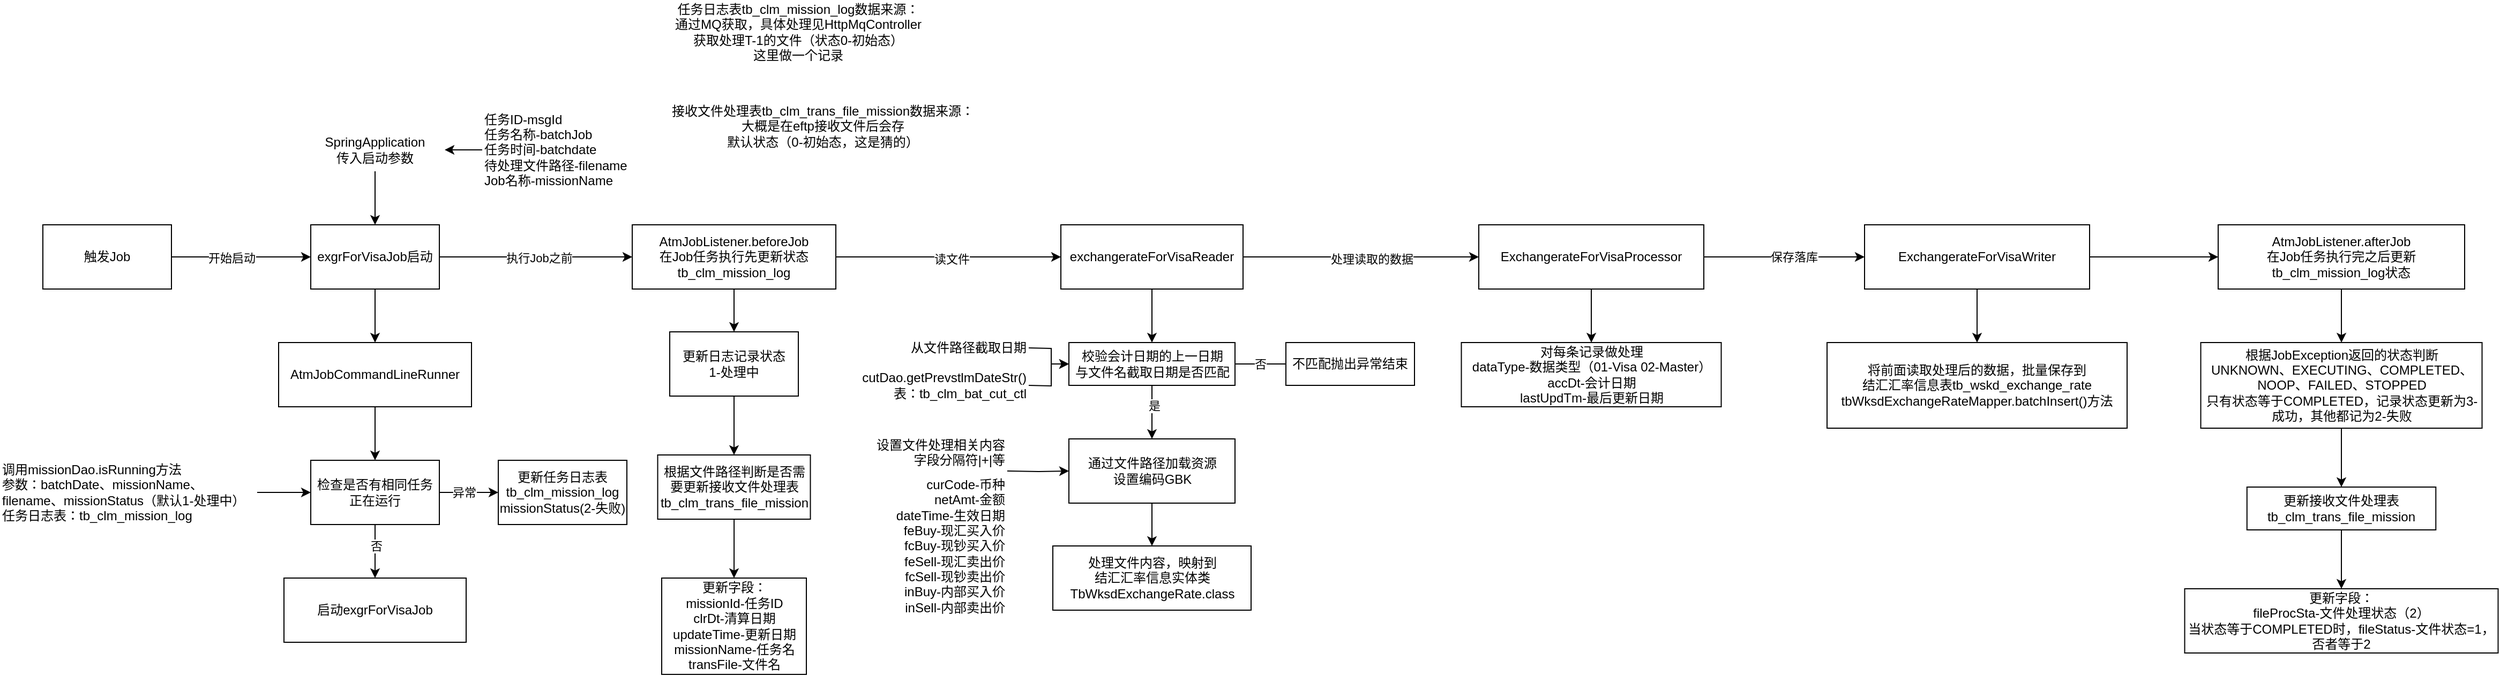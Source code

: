 <mxfile version="26.2.13">
  <diagram name="第 1 页" id="EmrIsgRgGEjLNtUeb551">
    <mxGraphModel dx="863" dy="847" grid="1" gridSize="10" guides="1" tooltips="1" connect="1" arrows="1" fold="1" page="0" pageScale="1" pageWidth="827" pageHeight="1169" math="0" shadow="0">
      <root>
        <mxCell id="0" />
        <mxCell id="1" parent="0" />
        <mxCell id="cmtDE38XpHpKNTGG6hUc-11" value="" style="edgeStyle=orthogonalEdgeStyle;rounded=0;orthogonalLoop=1;jettySize=auto;html=1;" edge="1" parent="1" source="cmtDE38XpHpKNTGG6hUc-1" target="cmtDE38XpHpKNTGG6hUc-10">
          <mxGeometry relative="1" as="geometry" />
        </mxCell>
        <mxCell id="cmtDE38XpHpKNTGG6hUc-1" value="exgrForVisaJob启动" style="rounded=0;whiteSpace=wrap;html=1;" vertex="1" parent="1">
          <mxGeometry x="340" y="40" width="120" height="60" as="geometry" />
        </mxCell>
        <mxCell id="cmtDE38XpHpKNTGG6hUc-8" value="" style="edgeStyle=orthogonalEdgeStyle;rounded=0;orthogonalLoop=1;jettySize=auto;html=1;" edge="1" parent="1" source="cmtDE38XpHpKNTGG6hUc-4" target="cmtDE38XpHpKNTGG6hUc-1">
          <mxGeometry relative="1" as="geometry" />
        </mxCell>
        <mxCell id="cmtDE38XpHpKNTGG6hUc-4" value="SpringApplication&lt;div&gt;传入启动参数&lt;/div&gt;" style="text;html=1;align=center;verticalAlign=middle;whiteSpace=wrap;rounded=0;" vertex="1" parent="1">
          <mxGeometry x="335" y="-50" width="130" height="40" as="geometry" />
        </mxCell>
        <mxCell id="cmtDE38XpHpKNTGG6hUc-7" value="" style="edgeStyle=orthogonalEdgeStyle;rounded=0;orthogonalLoop=1;jettySize=auto;html=1;" edge="1" parent="1" source="cmtDE38XpHpKNTGG6hUc-5" target="cmtDE38XpHpKNTGG6hUc-4">
          <mxGeometry relative="1" as="geometry" />
        </mxCell>
        <mxCell id="cmtDE38XpHpKNTGG6hUc-5" value="任务ID-msgId&lt;br&gt;&lt;div&gt;任务名称-batchJob&lt;/div&gt;&lt;div&gt;任务时间-batchdate&lt;/div&gt;&lt;div&gt;待处理文件路径-filename&lt;/div&gt;&lt;div style=&quot;&quot;&gt;Job名称-missionName&lt;/div&gt;" style="text;html=1;align=left;verticalAlign=middle;whiteSpace=wrap;rounded=0;" vertex="1" parent="1">
          <mxGeometry x="500" y="-70" width="150" height="80" as="geometry" />
        </mxCell>
        <mxCell id="cmtDE38XpHpKNTGG6hUc-15" value="" style="edgeStyle=orthogonalEdgeStyle;rounded=0;orthogonalLoop=1;jettySize=auto;html=1;" edge="1" parent="1" source="cmtDE38XpHpKNTGG6hUc-10" target="cmtDE38XpHpKNTGG6hUc-12">
          <mxGeometry relative="1" as="geometry" />
        </mxCell>
        <mxCell id="cmtDE38XpHpKNTGG6hUc-10" value="AtmJobCommandLineRunner" style="rounded=0;whiteSpace=wrap;html=1;" vertex="1" parent="1">
          <mxGeometry x="310" y="150" width="180" height="60" as="geometry" />
        </mxCell>
        <mxCell id="cmtDE38XpHpKNTGG6hUc-14" value="" style="edgeStyle=orthogonalEdgeStyle;rounded=0;orthogonalLoop=1;jettySize=auto;html=1;" edge="1" parent="1" source="cmtDE38XpHpKNTGG6hUc-12" target="cmtDE38XpHpKNTGG6hUc-13">
          <mxGeometry relative="1" as="geometry" />
        </mxCell>
        <mxCell id="cmtDE38XpHpKNTGG6hUc-19" value="否" style="edgeLabel;html=1;align=center;verticalAlign=middle;resizable=0;points=[];" vertex="1" connectable="0" parent="cmtDE38XpHpKNTGG6hUc-14">
          <mxGeometry x="-0.202" y="1" relative="1" as="geometry">
            <mxPoint as="offset" />
          </mxGeometry>
        </mxCell>
        <mxCell id="cmtDE38XpHpKNTGG6hUc-57" value="" style="edgeStyle=orthogonalEdgeStyle;rounded=0;orthogonalLoop=1;jettySize=auto;html=1;" edge="1" parent="1" source="cmtDE38XpHpKNTGG6hUc-12" target="cmtDE38XpHpKNTGG6hUc-56">
          <mxGeometry relative="1" as="geometry" />
        </mxCell>
        <mxCell id="cmtDE38XpHpKNTGG6hUc-58" value="异常" style="edgeLabel;html=1;align=center;verticalAlign=middle;resizable=0;points=[];" vertex="1" connectable="0" parent="cmtDE38XpHpKNTGG6hUc-57">
          <mxGeometry x="-0.164" relative="1" as="geometry">
            <mxPoint as="offset" />
          </mxGeometry>
        </mxCell>
        <mxCell id="cmtDE38XpHpKNTGG6hUc-12" value="检查是否有相同任务正在运行" style="rounded=0;whiteSpace=wrap;html=1;" vertex="1" parent="1">
          <mxGeometry x="340" y="260" width="120" height="60" as="geometry" />
        </mxCell>
        <mxCell id="cmtDE38XpHpKNTGG6hUc-13" value="启动exgrForVisaJob" style="whiteSpace=wrap;html=1;rounded=0;" vertex="1" parent="1">
          <mxGeometry x="315" y="370" width="170" height="60" as="geometry" />
        </mxCell>
        <mxCell id="cmtDE38XpHpKNTGG6hUc-17" value="" style="edgeStyle=orthogonalEdgeStyle;rounded=0;orthogonalLoop=1;jettySize=auto;html=1;" edge="1" parent="1" source="cmtDE38XpHpKNTGG6hUc-16" target="cmtDE38XpHpKNTGG6hUc-12">
          <mxGeometry relative="1" as="geometry" />
        </mxCell>
        <mxCell id="cmtDE38XpHpKNTGG6hUc-16" value="调用missionDao.isRunning方法&lt;div&gt;参数：batchDate、missionName、filename、&lt;span style=&quot;background-color: transparent; color: light-dark(rgb(0, 0, 0), rgb(255, 255, 255));&quot;&gt;missionStatus（默认1-处理中）&lt;/span&gt;&lt;/div&gt;&lt;div&gt;&lt;span style=&quot;background-color: transparent; color: light-dark(rgb(0, 0, 0), rgb(255, 255, 255));&quot;&gt;任务日志表：tb_clm_mission_log&lt;/span&gt;&lt;/div&gt;" style="text;html=1;align=left;verticalAlign=middle;whiteSpace=wrap;rounded=0;" vertex="1" parent="1">
          <mxGeometry x="50" y="255" width="240" height="70" as="geometry" />
        </mxCell>
        <mxCell id="cmtDE38XpHpKNTGG6hUc-22" value="" style="edgeStyle=orthogonalEdgeStyle;rounded=0;orthogonalLoop=1;jettySize=auto;html=1;" edge="1" parent="1" source="cmtDE38XpHpKNTGG6hUc-20" target="cmtDE38XpHpKNTGG6hUc-21">
          <mxGeometry relative="1" as="geometry" />
        </mxCell>
        <mxCell id="cmtDE38XpHpKNTGG6hUc-20" value="exchangerateForVisaReader" style="rounded=0;whiteSpace=wrap;html=1;" vertex="1" parent="1">
          <mxGeometry x="1040" y="40" width="170" height="60" as="geometry" />
        </mxCell>
        <mxCell id="cmtDE38XpHpKNTGG6hUc-30" value="" style="edgeStyle=orthogonalEdgeStyle;rounded=0;orthogonalLoop=1;jettySize=auto;html=1;" edge="1" parent="1" source="cmtDE38XpHpKNTGG6hUc-21">
          <mxGeometry relative="1" as="geometry">
            <mxPoint x="1260" y="170.0" as="targetPoint" />
          </mxGeometry>
        </mxCell>
        <mxCell id="cmtDE38XpHpKNTGG6hUc-31" value="否" style="edgeLabel;html=1;align=center;verticalAlign=middle;resizable=0;points=[];" vertex="1" connectable="0" parent="cmtDE38XpHpKNTGG6hUc-30">
          <mxGeometry x="-0.195" relative="1" as="geometry">
            <mxPoint as="offset" />
          </mxGeometry>
        </mxCell>
        <mxCell id="cmtDE38XpHpKNTGG6hUc-34" value="" style="edgeStyle=orthogonalEdgeStyle;rounded=0;orthogonalLoop=1;jettySize=auto;html=1;" edge="1" parent="1" source="cmtDE38XpHpKNTGG6hUc-21" target="cmtDE38XpHpKNTGG6hUc-33">
          <mxGeometry relative="1" as="geometry" />
        </mxCell>
        <mxCell id="cmtDE38XpHpKNTGG6hUc-35" value="是" style="edgeLabel;html=1;align=center;verticalAlign=middle;resizable=0;points=[];" vertex="1" connectable="0" parent="cmtDE38XpHpKNTGG6hUc-34">
          <mxGeometry x="-0.233" y="2" relative="1" as="geometry">
            <mxPoint as="offset" />
          </mxGeometry>
        </mxCell>
        <mxCell id="cmtDE38XpHpKNTGG6hUc-21" value="校验会计日期的上一日期&lt;div&gt;与文件名截取日期是否匹配&lt;/div&gt;" style="rounded=0;whiteSpace=wrap;html=1;" vertex="1" parent="1">
          <mxGeometry x="1047.5" y="150" width="155" height="40" as="geometry" />
        </mxCell>
        <mxCell id="cmtDE38XpHpKNTGG6hUc-32" value="" style="edgeStyle=orthogonalEdgeStyle;rounded=0;orthogonalLoop=1;jettySize=auto;html=1;" edge="1" parent="1" target="cmtDE38XpHpKNTGG6hUc-21">
          <mxGeometry relative="1" as="geometry">
            <mxPoint x="1010" y="155.0" as="sourcePoint" />
          </mxGeometry>
        </mxCell>
        <mxCell id="cmtDE38XpHpKNTGG6hUc-23" value="从文件路径截取日期" style="text;html=1;align=right;verticalAlign=middle;whiteSpace=wrap;rounded=0;" vertex="1" parent="1">
          <mxGeometry x="890" y="140" width="120" height="30" as="geometry" />
        </mxCell>
        <mxCell id="cmtDE38XpHpKNTGG6hUc-28" value="" style="edgeStyle=orthogonalEdgeStyle;rounded=0;orthogonalLoop=1;jettySize=auto;html=1;" edge="1" parent="1" target="cmtDE38XpHpKNTGG6hUc-21">
          <mxGeometry relative="1" as="geometry">
            <mxPoint x="1010" y="190.0" as="sourcePoint" />
          </mxGeometry>
        </mxCell>
        <mxCell id="cmtDE38XpHpKNTGG6hUc-26" value="cutDao.getPrevstlmDateStr()&lt;div&gt;表：tb_clm_bat_cut_ctl&lt;/div&gt;" style="text;html=1;align=right;verticalAlign=middle;whiteSpace=wrap;rounded=0;" vertex="1" parent="1">
          <mxGeometry x="830" y="170" width="180" height="40" as="geometry" />
        </mxCell>
        <mxCell id="cmtDE38XpHpKNTGG6hUc-29" value="不匹配抛出异常结束" style="rounded=0;whiteSpace=wrap;html=1;" vertex="1" parent="1">
          <mxGeometry x="1250" y="150" width="120" height="40" as="geometry" />
        </mxCell>
        <mxCell id="cmtDE38XpHpKNTGG6hUc-49" value="" style="edgeStyle=orthogonalEdgeStyle;rounded=0;orthogonalLoop=1;jettySize=auto;html=1;" edge="1" parent="1" source="cmtDE38XpHpKNTGG6hUc-33" target="cmtDE38XpHpKNTGG6hUc-48">
          <mxGeometry relative="1" as="geometry" />
        </mxCell>
        <mxCell id="cmtDE38XpHpKNTGG6hUc-33" value="通过文件路径加载资源&lt;div&gt;设置编码GBK&lt;/div&gt;" style="whiteSpace=wrap;html=1;rounded=0;" vertex="1" parent="1">
          <mxGeometry x="1047.5" y="240" width="155" height="60" as="geometry" />
        </mxCell>
        <mxCell id="cmtDE38XpHpKNTGG6hUc-50" value="" style="edgeStyle=orthogonalEdgeStyle;rounded=0;orthogonalLoop=1;jettySize=auto;html=1;" edge="1" parent="1" target="cmtDE38XpHpKNTGG6hUc-33">
          <mxGeometry relative="1" as="geometry">
            <mxPoint x="990" y="270" as="sourcePoint" />
          </mxGeometry>
        </mxCell>
        <mxCell id="cmtDE38XpHpKNTGG6hUc-41" value="设置文件处理相关内容&lt;div&gt;字段分隔符|+|等&lt;/div&gt;&lt;div&gt;&lt;br&gt;&lt;/div&gt;" style="text;html=1;align=right;verticalAlign=middle;whiteSpace=wrap;rounded=0;" vertex="1" parent="1">
          <mxGeometry x="740" y="240" width="250" height="39.38" as="geometry" />
        </mxCell>
        <mxCell id="cmtDE38XpHpKNTGG6hUc-48" value="处理文件内容，映射到&lt;div&gt;结汇汇率信息实体类&lt;/div&gt;&lt;div&gt;TbWksdExchangeRate.class&lt;/div&gt;" style="rounded=0;whiteSpace=wrap;html=1;" vertex="1" parent="1">
          <mxGeometry x="1032.5" y="340" width="185" height="60" as="geometry" />
        </mxCell>
        <mxCell id="cmtDE38XpHpKNTGG6hUc-52" value="curCode-币种&lt;div&gt;netAmt-金额&lt;/div&gt;&lt;div&gt;dateTime-生效日期&lt;/div&gt;&lt;div&gt;feBuy-现汇买入价&lt;/div&gt;&lt;div&gt;fcBuy-现钞买入价&lt;/div&gt;&lt;div&gt;feSell-现汇卖出价&lt;/div&gt;&lt;div&gt;fcSell-现钞卖出价&lt;/div&gt;&lt;div&gt;inBuy-内部买入价&lt;/div&gt;&lt;div&gt;inSell-内部卖出价&lt;/div&gt;" style="text;html=1;align=right;verticalAlign=middle;whiteSpace=wrap;rounded=0;" vertex="1" parent="1">
          <mxGeometry x="840" y="270" width="150" height="140" as="geometry" />
        </mxCell>
        <mxCell id="cmtDE38XpHpKNTGG6hUc-55" value="" style="edgeStyle=orthogonalEdgeStyle;rounded=0;orthogonalLoop=1;jettySize=auto;html=1;" edge="1" parent="1" source="cmtDE38XpHpKNTGG6hUc-53" target="cmtDE38XpHpKNTGG6hUc-54">
          <mxGeometry relative="1" as="geometry" />
        </mxCell>
        <mxCell id="cmtDE38XpHpKNTGG6hUc-53" value="ExchangerateForVisaProcessor" style="rounded=0;whiteSpace=wrap;html=1;" vertex="1" parent="1">
          <mxGeometry x="1430" y="40" width="210" height="60" as="geometry" />
        </mxCell>
        <mxCell id="cmtDE38XpHpKNTGG6hUc-54" value="对每条记录做处理&lt;div&gt;dataType-数据类型（01-Visa 02-Master）&lt;/div&gt;&lt;div&gt;accDt-会计日期&lt;/div&gt;&lt;div&gt;lastUpdTm-最后更新日期&lt;/div&gt;" style="whiteSpace=wrap;html=1;rounded=0;" vertex="1" parent="1">
          <mxGeometry x="1413.75" y="150" width="242.5" height="60" as="geometry" />
        </mxCell>
        <mxCell id="cmtDE38XpHpKNTGG6hUc-56" value="更新任务日志表&lt;span style=&quot;text-align: left;&quot;&gt;tb_clm_mission_log&lt;/span&gt;&lt;div&gt;&lt;span style=&quot;text-align: left;&quot;&gt;missionStatus(2-失败)&lt;/span&gt;&lt;/div&gt;" style="rounded=0;whiteSpace=wrap;html=1;" vertex="1" parent="1">
          <mxGeometry x="515" y="260" width="120" height="60" as="geometry" />
        </mxCell>
        <mxCell id="cmtDE38XpHpKNTGG6hUc-62" value="" style="edgeStyle=orthogonalEdgeStyle;rounded=0;orthogonalLoop=1;jettySize=auto;html=1;" edge="1" parent="1" source="cmtDE38XpHpKNTGG6hUc-59" target="cmtDE38XpHpKNTGG6hUc-61">
          <mxGeometry relative="1" as="geometry" />
        </mxCell>
        <mxCell id="cmtDE38XpHpKNTGG6hUc-59" value="AtmJobListener.beforeJob&lt;div&gt;在Job任务执行先更新状态&lt;/div&gt;&lt;div&gt;tb_clm_mission_log&lt;/div&gt;" style="rounded=0;whiteSpace=wrap;html=1;" vertex="1" parent="1">
          <mxGeometry x="640" y="40" width="190" height="60" as="geometry" />
        </mxCell>
        <mxCell id="cmtDE38XpHpKNTGG6hUc-60" value="任务日志表tb_clm_mission_log数据来源：&lt;div&gt;通过MQ获取，具体处理见HttpMqController&lt;/div&gt;&lt;div&gt;获取处理T-1的文件（状态0-初始态）&lt;/div&gt;&lt;div&gt;这里做一个记录&lt;/div&gt;" style="text;html=1;align=center;verticalAlign=middle;whiteSpace=wrap;rounded=0;" vertex="1" parent="1">
          <mxGeometry x="600" y="-170" width="390" height="60" as="geometry" />
        </mxCell>
        <mxCell id="cmtDE38XpHpKNTGG6hUc-65" value="" style="edgeStyle=orthogonalEdgeStyle;rounded=0;orthogonalLoop=1;jettySize=auto;html=1;entryX=0.5;entryY=0;entryDx=0;entryDy=0;" edge="1" parent="1" source="cmtDE38XpHpKNTGG6hUc-61" target="cmtDE38XpHpKNTGG6hUc-64">
          <mxGeometry relative="1" as="geometry" />
        </mxCell>
        <mxCell id="cmtDE38XpHpKNTGG6hUc-61" value="更新日志记录状态&lt;div&gt;1-处理中&lt;/div&gt;" style="whiteSpace=wrap;html=1;rounded=0;" vertex="1" parent="1">
          <mxGeometry x="675" y="140" width="120" height="60" as="geometry" />
        </mxCell>
        <mxCell id="cmtDE38XpHpKNTGG6hUc-68" value="" style="edgeStyle=orthogonalEdgeStyle;rounded=0;orthogonalLoop=1;jettySize=auto;html=1;" edge="1" parent="1" source="cmtDE38XpHpKNTGG6hUc-64" target="cmtDE38XpHpKNTGG6hUc-67">
          <mxGeometry relative="1" as="geometry" />
        </mxCell>
        <mxCell id="cmtDE38XpHpKNTGG6hUc-64" value="根据文件路径判断是否需要更新接收文件处理表&lt;div&gt;tb_clm_trans_file_mission&lt;/div&gt;" style="rounded=0;whiteSpace=wrap;html=1;" vertex="1" parent="1">
          <mxGeometry x="663.75" y="255" width="142.5" height="60" as="geometry" />
        </mxCell>
        <mxCell id="cmtDE38XpHpKNTGG6hUc-67" value="更新字段：&lt;div&gt;missionId-任务ID&lt;/div&gt;&lt;div&gt;clrDt-清算日期&lt;/div&gt;&lt;div&gt;updateTime-更新日期&lt;/div&gt;&lt;div&gt;missionName-任务名&lt;/div&gt;&lt;div&gt;transFile-文件名&lt;/div&gt;" style="whiteSpace=wrap;html=1;rounded=0;" vertex="1" parent="1">
          <mxGeometry x="667.5" y="370" width="135" height="90" as="geometry" />
        </mxCell>
        <mxCell id="cmtDE38XpHpKNTGG6hUc-70" value="接收文件处理表&lt;span style=&quot;background-color: transparent; color: light-dark(rgb(0, 0, 0), rgb(255, 255, 255));&quot;&gt;tb_clm_trans_file_mission数据来源：&lt;/span&gt;&lt;div&gt;大概是在eftp接收文件后会存&lt;/div&gt;&lt;div&gt;默认状态（0-初始态，这是猜的）&lt;/div&gt;&lt;div&gt;&lt;br&gt;&lt;/div&gt;" style="text;html=1;align=center;verticalAlign=middle;whiteSpace=wrap;rounded=0;" vertex="1" parent="1">
          <mxGeometry x="667.5" y="-60" width="300" height="30" as="geometry" />
        </mxCell>
        <mxCell id="cmtDE38XpHpKNTGG6hUc-74" value="" style="edgeStyle=orthogonalEdgeStyle;rounded=0;orthogonalLoop=1;jettySize=auto;html=1;" edge="1" parent="1" source="cmtDE38XpHpKNTGG6hUc-72" target="cmtDE38XpHpKNTGG6hUc-73">
          <mxGeometry relative="1" as="geometry" />
        </mxCell>
        <mxCell id="cmtDE38XpHpKNTGG6hUc-72" value="ExchangerateForVisaWriter" style="rounded=0;whiteSpace=wrap;html=1;" vertex="1" parent="1">
          <mxGeometry x="1790" y="40" width="210" height="60" as="geometry" />
        </mxCell>
        <mxCell id="cmtDE38XpHpKNTGG6hUc-73" value="将前面读取处理后的数据，批量保存到&lt;div&gt;结汇汇率信息表tb_wskd_exchange_rate&lt;/div&gt;&lt;div&gt;tbWksdExchangeRateMapper.batchInsert()方法&lt;/div&gt;" style="whiteSpace=wrap;html=1;rounded=0;" vertex="1" parent="1">
          <mxGeometry x="1755" y="150" width="280" height="80" as="geometry" />
        </mxCell>
        <mxCell id="cmtDE38XpHpKNTGG6hUc-76" value="" style="endArrow=classic;html=1;rounded=0;exitX=1;exitY=0.5;exitDx=0;exitDy=0;entryX=0;entryY=0.5;entryDx=0;entryDy=0;" edge="1" parent="1" source="cmtDE38XpHpKNTGG6hUc-1" target="cmtDE38XpHpKNTGG6hUc-59">
          <mxGeometry width="50" height="50" relative="1" as="geometry">
            <mxPoint x="740" y="140" as="sourcePoint" />
            <mxPoint x="790" y="90" as="targetPoint" />
          </mxGeometry>
        </mxCell>
        <mxCell id="cmtDE38XpHpKNTGG6hUc-86" value="执行Job之前" style="edgeLabel;html=1;align=center;verticalAlign=middle;resizable=0;points=[];" vertex="1" connectable="0" parent="cmtDE38XpHpKNTGG6hUc-76">
          <mxGeometry x="0.026" y="-1" relative="1" as="geometry">
            <mxPoint as="offset" />
          </mxGeometry>
        </mxCell>
        <mxCell id="cmtDE38XpHpKNTGG6hUc-77" value="" style="endArrow=classic;html=1;rounded=0;entryX=0;entryY=0.5;entryDx=0;entryDy=0;exitX=1;exitY=0.5;exitDx=0;exitDy=0;" edge="1" parent="1" source="cmtDE38XpHpKNTGG6hUc-59" target="cmtDE38XpHpKNTGG6hUc-20">
          <mxGeometry width="50" height="50" relative="1" as="geometry">
            <mxPoint x="740" y="140" as="sourcePoint" />
            <mxPoint x="790" y="90" as="targetPoint" />
          </mxGeometry>
        </mxCell>
        <mxCell id="cmtDE38XpHpKNTGG6hUc-87" value="读文件" style="edgeLabel;html=1;align=center;verticalAlign=middle;resizable=0;points=[];" vertex="1" connectable="0" parent="cmtDE38XpHpKNTGG6hUc-77">
          <mxGeometry x="0.025" y="-2" relative="1" as="geometry">
            <mxPoint as="offset" />
          </mxGeometry>
        </mxCell>
        <mxCell id="cmtDE38XpHpKNTGG6hUc-78" value="" style="endArrow=classic;html=1;rounded=0;entryX=0;entryY=0.5;entryDx=0;entryDy=0;exitX=1;exitY=0.5;exitDx=0;exitDy=0;" edge="1" parent="1" source="cmtDE38XpHpKNTGG6hUc-20" target="cmtDE38XpHpKNTGG6hUc-53">
          <mxGeometry width="50" height="50" relative="1" as="geometry">
            <mxPoint x="1000" y="140" as="sourcePoint" />
            <mxPoint x="1050" y="90" as="targetPoint" />
          </mxGeometry>
        </mxCell>
        <mxCell id="cmtDE38XpHpKNTGG6hUc-88" value="处理读取的数据" style="edgeLabel;html=1;align=center;verticalAlign=middle;resizable=0;points=[];" vertex="1" connectable="0" parent="cmtDE38XpHpKNTGG6hUc-78">
          <mxGeometry x="0.091" y="-2" relative="1" as="geometry">
            <mxPoint as="offset" />
          </mxGeometry>
        </mxCell>
        <mxCell id="cmtDE38XpHpKNTGG6hUc-79" value="" style="endArrow=classic;html=1;rounded=0;exitX=1;exitY=0.5;exitDx=0;exitDy=0;entryX=0;entryY=0.5;entryDx=0;entryDy=0;" edge="1" parent="1" source="cmtDE38XpHpKNTGG6hUc-53" target="cmtDE38XpHpKNTGG6hUc-72">
          <mxGeometry width="50" height="50" relative="1" as="geometry">
            <mxPoint x="1720" y="140" as="sourcePoint" />
            <mxPoint x="1770" y="90" as="targetPoint" />
          </mxGeometry>
        </mxCell>
        <mxCell id="cmtDE38XpHpKNTGG6hUc-89" value="保存落库" style="edgeLabel;html=1;align=center;verticalAlign=middle;resizable=0;points=[];" vertex="1" connectable="0" parent="cmtDE38XpHpKNTGG6hUc-79">
          <mxGeometry x="0.118" relative="1" as="geometry">
            <mxPoint as="offset" />
          </mxGeometry>
        </mxCell>
        <mxCell id="cmtDE38XpHpKNTGG6hUc-84" value="" style="edgeStyle=orthogonalEdgeStyle;rounded=0;orthogonalLoop=1;jettySize=auto;html=1;" edge="1" parent="1" source="cmtDE38XpHpKNTGG6hUc-83" target="cmtDE38XpHpKNTGG6hUc-1">
          <mxGeometry relative="1" as="geometry" />
        </mxCell>
        <mxCell id="cmtDE38XpHpKNTGG6hUc-85" value="开始启动" style="edgeLabel;html=1;align=center;verticalAlign=middle;resizable=0;points=[];" vertex="1" connectable="0" parent="cmtDE38XpHpKNTGG6hUc-84">
          <mxGeometry x="-0.149" y="-1" relative="1" as="geometry">
            <mxPoint as="offset" />
          </mxGeometry>
        </mxCell>
        <mxCell id="cmtDE38XpHpKNTGG6hUc-83" value="触发Job" style="rounded=0;whiteSpace=wrap;html=1;" vertex="1" parent="1">
          <mxGeometry x="90" y="40" width="120" height="60" as="geometry" />
        </mxCell>
        <mxCell id="cmtDE38XpHpKNTGG6hUc-92" value="" style="edgeStyle=orthogonalEdgeStyle;rounded=0;orthogonalLoop=1;jettySize=auto;html=1;" edge="1" parent="1" source="cmtDE38XpHpKNTGG6hUc-90" target="cmtDE38XpHpKNTGG6hUc-91">
          <mxGeometry relative="1" as="geometry" />
        </mxCell>
        <mxCell id="cmtDE38XpHpKNTGG6hUc-90" value="AtmJobListener.afterJob&lt;div&gt;在Job任务执行完之后更新&lt;/div&gt;&lt;div&gt;tb_clm_mission_log状态&lt;/div&gt;" style="rounded=0;whiteSpace=wrap;html=1;" vertex="1" parent="1">
          <mxGeometry x="2120" y="40" width="230" height="60" as="geometry" />
        </mxCell>
        <mxCell id="cmtDE38XpHpKNTGG6hUc-96" value="" style="edgeStyle=orthogonalEdgeStyle;rounded=0;orthogonalLoop=1;jettySize=auto;html=1;" edge="1" parent="1" source="cmtDE38XpHpKNTGG6hUc-91" target="cmtDE38XpHpKNTGG6hUc-93">
          <mxGeometry relative="1" as="geometry" />
        </mxCell>
        <mxCell id="cmtDE38XpHpKNTGG6hUc-91" value="根据JobException返回的状态判断&lt;div&gt;UNKNOWN、EXECUTING、COMPLETED、NOOP、FAILED、STOPPED&lt;/div&gt;&lt;div&gt;只有状态等于COMPLETED，记录状态更新为3-成功，其他都记为2-失败&lt;/div&gt;" style="rounded=0;whiteSpace=wrap;html=1;" vertex="1" parent="1">
          <mxGeometry x="2103.75" y="150" width="262.5" height="80" as="geometry" />
        </mxCell>
        <mxCell id="cmtDE38XpHpKNTGG6hUc-98" value="" style="edgeStyle=orthogonalEdgeStyle;rounded=0;orthogonalLoop=1;jettySize=auto;html=1;" edge="1" parent="1" source="cmtDE38XpHpKNTGG6hUc-93" target="cmtDE38XpHpKNTGG6hUc-97">
          <mxGeometry relative="1" as="geometry" />
        </mxCell>
        <mxCell id="cmtDE38XpHpKNTGG6hUc-93" value="更新接收文件处理表&lt;div&gt;tb_clm_trans_file_mission&lt;/div&gt;" style="rounded=0;whiteSpace=wrap;html=1;" vertex="1" parent="1">
          <mxGeometry x="2146.88" y="285" width="176.25" height="40" as="geometry" />
        </mxCell>
        <mxCell id="cmtDE38XpHpKNTGG6hUc-97" value="更新字段：&lt;div&gt;fileProcSta-文件处理状态（2）&lt;/div&gt;&lt;div&gt;当状态等于COMPLETED时，fileStatus-文件状态=1，否者等于2&lt;/div&gt;" style="whiteSpace=wrap;html=1;rounded=0;" vertex="1" parent="1">
          <mxGeometry x="2088.75" y="380" width="292.49" height="60" as="geometry" />
        </mxCell>
        <mxCell id="cmtDE38XpHpKNTGG6hUc-99" value="" style="endArrow=classic;html=1;rounded=0;exitX=1;exitY=0.5;exitDx=0;exitDy=0;entryX=0;entryY=0.5;entryDx=0;entryDy=0;" edge="1" parent="1" source="cmtDE38XpHpKNTGG6hUc-72" target="cmtDE38XpHpKNTGG6hUc-90">
          <mxGeometry width="50" height="50" relative="1" as="geometry">
            <mxPoint x="2160" as="sourcePoint" />
            <mxPoint x="2210" y="-50" as="targetPoint" />
          </mxGeometry>
        </mxCell>
      </root>
    </mxGraphModel>
  </diagram>
</mxfile>
